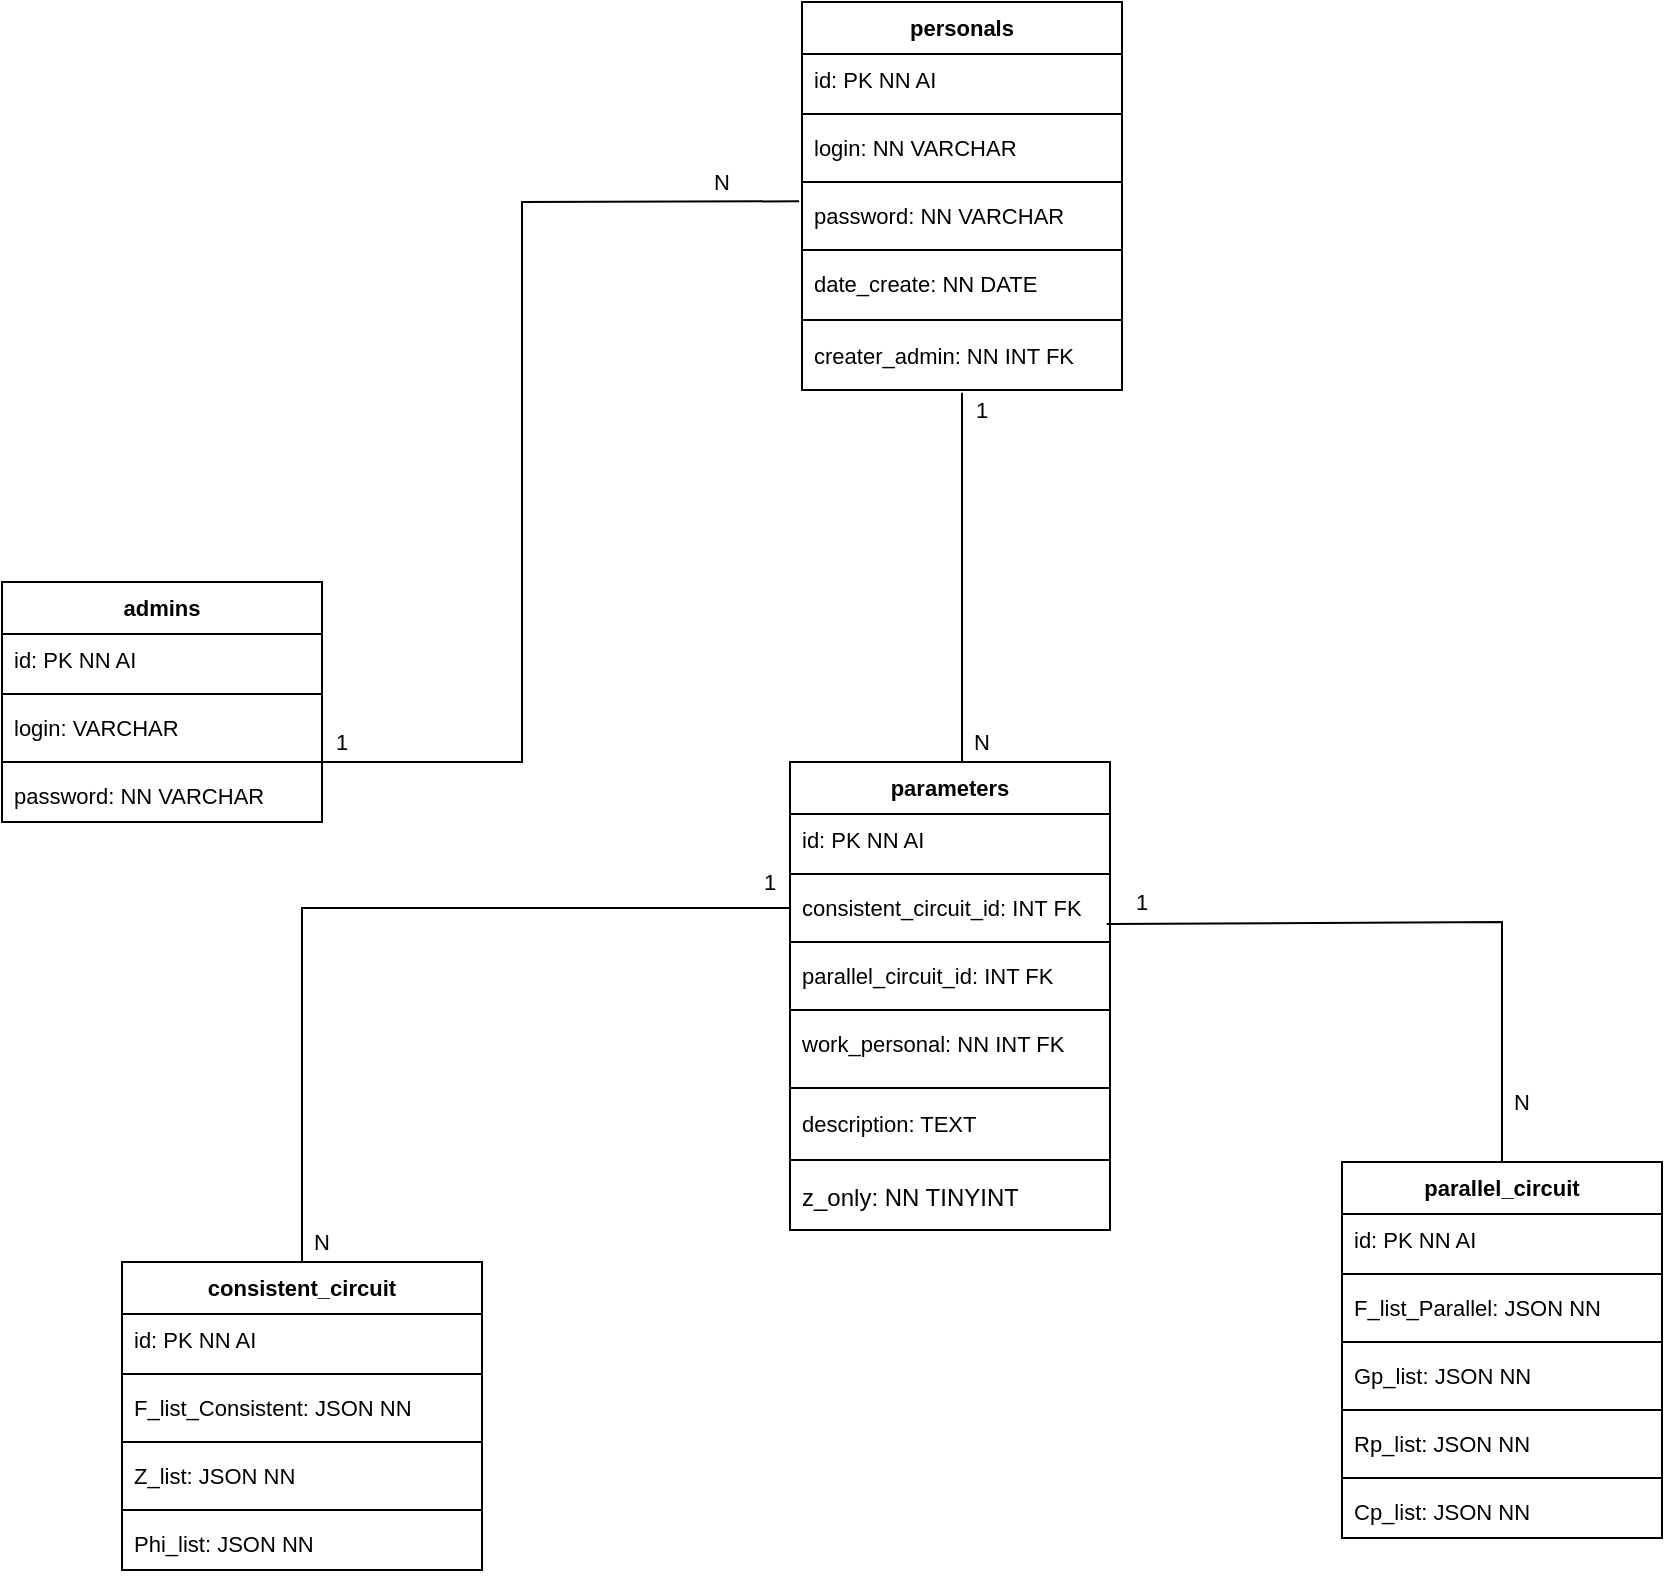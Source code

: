 <mxfile version="21.2.3" type="device">
  <diagram id="OtYZnX7mGi9Z4rE8U8-V" name="Страница 1">
    <mxGraphModel dx="1002" dy="553" grid="1" gridSize="10" guides="1" tooltips="1" connect="1" arrows="1" fold="1" page="1" pageScale="1" pageWidth="827" pageHeight="1169" math="0" shadow="0">
      <root>
        <mxCell id="0" />
        <mxCell id="1" parent="0" />
        <mxCell id="_qsPFUIzuequWy3e2NQn-9" value="admins&lt;br style=&quot;font-size: 11px;&quot;&gt;" style="swimlane;fontStyle=1;align=center;verticalAlign=top;childLayout=stackLayout;horizontal=1;startSize=26;horizontalStack=0;resizeParent=1;resizeParentMax=0;resizeLast=0;collapsible=1;marginBottom=0;whiteSpace=wrap;html=1;fontSize=11;" parent="1" vertex="1">
          <mxGeometry x="20" y="310" width="160" height="120" as="geometry" />
        </mxCell>
        <mxCell id="_qsPFUIzuequWy3e2NQn-10" value="id: PK NN AI" style="text;align=left;verticalAlign=top;spacingLeft=4;spacingRight=4;overflow=hidden;rotatable=0;points=[[0,0.5],[1,0.5]];portConstraint=eastwest;whiteSpace=wrap;html=1;fontSize=11;" parent="_qsPFUIzuequWy3e2NQn-9" vertex="1">
          <mxGeometry y="26" width="160" height="26" as="geometry" />
        </mxCell>
        <mxCell id="_qsPFUIzuequWy3e2NQn-11" value="" style="line;strokeWidth=1;align=left;verticalAlign=middle;spacingTop=-1;spacingLeft=3;spacingRight=3;rotatable=0;labelPosition=right;points=[];portConstraint=eastwest;fontSize=11;" parent="_qsPFUIzuequWy3e2NQn-9" vertex="1">
          <mxGeometry y="52" width="160" height="8" as="geometry" />
        </mxCell>
        <mxCell id="_qsPFUIzuequWy3e2NQn-12" value="login: VARCHAR&lt;br style=&quot;font-size: 11px;&quot;&gt;" style="text;align=left;verticalAlign=top;spacingLeft=4;spacingRight=4;overflow=hidden;rotatable=0;points=[[0,0.5],[1,0.5]];portConstraint=eastwest;whiteSpace=wrap;html=1;fontSize=11;" parent="_qsPFUIzuequWy3e2NQn-9" vertex="1">
          <mxGeometry y="60" width="160" height="26" as="geometry" />
        </mxCell>
        <mxCell id="_qsPFUIzuequWy3e2NQn-13" value="" style="line;strokeWidth=1;align=left;verticalAlign=middle;spacingTop=-1;spacingLeft=3;spacingRight=3;rotatable=0;labelPosition=right;points=[];portConstraint=eastwest;fontSize=11;" parent="_qsPFUIzuequWy3e2NQn-9" vertex="1">
          <mxGeometry y="86" width="160" height="8" as="geometry" />
        </mxCell>
        <mxCell id="_qsPFUIzuequWy3e2NQn-14" value="password: NN VARCHAR" style="text;align=left;verticalAlign=top;spacingLeft=4;spacingRight=4;overflow=hidden;rotatable=0;points=[[0,0.5],[1,0.5]];portConstraint=eastwest;whiteSpace=wrap;html=1;fontSize=11;" parent="_qsPFUIzuequWy3e2NQn-9" vertex="1">
          <mxGeometry y="94" width="160" height="26" as="geometry" />
        </mxCell>
        <mxCell id="_qsPFUIzuequWy3e2NQn-24" value="personals&lt;br style=&quot;font-size: 11px;&quot;&gt;" style="swimlane;fontStyle=1;align=center;verticalAlign=top;childLayout=stackLayout;horizontal=1;startSize=26;horizontalStack=0;resizeParent=1;resizeParentMax=0;resizeLast=0;collapsible=1;marginBottom=0;whiteSpace=wrap;html=1;fontSize=11;" parent="1" vertex="1">
          <mxGeometry x="420" y="20" width="160" height="194" as="geometry" />
        </mxCell>
        <mxCell id="_qsPFUIzuequWy3e2NQn-25" value="id: PK NN AI" style="text;align=left;verticalAlign=top;spacingLeft=4;spacingRight=4;overflow=hidden;rotatable=0;points=[[0,0.5],[1,0.5]];portConstraint=eastwest;whiteSpace=wrap;html=1;fontSize=11;" parent="_qsPFUIzuequWy3e2NQn-24" vertex="1">
          <mxGeometry y="26" width="160" height="26" as="geometry" />
        </mxCell>
        <mxCell id="_qsPFUIzuequWy3e2NQn-26" value="" style="line;strokeWidth=1;align=left;verticalAlign=middle;spacingTop=-1;spacingLeft=3;spacingRight=3;rotatable=0;labelPosition=right;points=[];portConstraint=eastwest;fontSize=11;" parent="_qsPFUIzuequWy3e2NQn-24" vertex="1">
          <mxGeometry y="52" width="160" height="8" as="geometry" />
        </mxCell>
        <mxCell id="_qsPFUIzuequWy3e2NQn-27" value="login: NN VARCHAR" style="text;align=left;verticalAlign=top;spacingLeft=4;spacingRight=4;overflow=hidden;rotatable=0;points=[[0,0.5],[1,0.5]];portConstraint=eastwest;whiteSpace=wrap;html=1;fontSize=11;" parent="_qsPFUIzuequWy3e2NQn-24" vertex="1">
          <mxGeometry y="60" width="160" height="26" as="geometry" />
        </mxCell>
        <mxCell id="_qsPFUIzuequWy3e2NQn-28" value="" style="line;strokeWidth=1;align=left;verticalAlign=middle;spacingTop=-1;spacingLeft=3;spacingRight=3;rotatable=0;labelPosition=right;points=[];portConstraint=eastwest;fontSize=11;" parent="_qsPFUIzuequWy3e2NQn-24" vertex="1">
          <mxGeometry y="86" width="160" height="8" as="geometry" />
        </mxCell>
        <mxCell id="_qsPFUIzuequWy3e2NQn-29" value="&lt;font style=&quot;font-size: 11px;&quot;&gt;password: NN VARCHAR&lt;/font&gt;" style="text;align=left;verticalAlign=top;spacingLeft=4;spacingRight=4;overflow=hidden;rotatable=0;points=[[0,0.5],[1,0.5]];portConstraint=eastwest;whiteSpace=wrap;html=1;fontSize=11;" parent="_qsPFUIzuequWy3e2NQn-24" vertex="1">
          <mxGeometry y="94" width="160" height="26" as="geometry" />
        </mxCell>
        <mxCell id="_qsPFUIzuequWy3e2NQn-30" value="" style="line;strokeWidth=1;align=left;verticalAlign=middle;spacingTop=-1;spacingLeft=3;spacingRight=3;rotatable=0;labelPosition=right;points=[];portConstraint=eastwest;fontSize=11;" parent="_qsPFUIzuequWy3e2NQn-24" vertex="1">
          <mxGeometry y="120" width="160" height="8" as="geometry" />
        </mxCell>
        <mxCell id="_qsPFUIzuequWy3e2NQn-31" value="date_create: NN DATE" style="text;align=left;verticalAlign=top;spacingLeft=4;spacingRight=4;overflow=hidden;rotatable=0;points=[[0,0.5],[1,0.5]];portConstraint=eastwest;whiteSpace=wrap;html=1;fontSize=11;" parent="_qsPFUIzuequWy3e2NQn-24" vertex="1">
          <mxGeometry y="128" width="160" height="26" as="geometry" />
        </mxCell>
        <mxCell id="_qsPFUIzuequWy3e2NQn-38" value="" style="line;strokeWidth=1;rotatable=0;dashed=0;labelPosition=right;align=left;verticalAlign=middle;spacingTop=0;spacingLeft=6;points=[];portConstraint=eastwest;fontSize=11;" parent="_qsPFUIzuequWy3e2NQn-24" vertex="1">
          <mxGeometry y="154" width="160" height="10" as="geometry" />
        </mxCell>
        <mxCell id="_qsPFUIzuequWy3e2NQn-37" value="creater_admin: NN INT FK&lt;br style=&quot;font-size: 11px;&quot;&gt;" style="text;strokeColor=none;fillColor=none;spacingLeft=4;spacingRight=4;overflow=hidden;rotatable=0;points=[[0,0.5],[1,0.5]];portConstraint=eastwest;fontSize=11;whiteSpace=wrap;html=1;" parent="_qsPFUIzuequWy3e2NQn-24" vertex="1">
          <mxGeometry y="164" width="160" height="30" as="geometry" />
        </mxCell>
        <mxCell id="_qsPFUIzuequWy3e2NQn-44" value="" style="endArrow=none;html=1;rounded=0;exitX=1;exitY=0.75;exitDx=0;exitDy=0;entryX=-0.009;entryY=0.217;entryDx=0;entryDy=0;entryPerimeter=0;fontSize=11;" parent="1" source="_qsPFUIzuequWy3e2NQn-9" target="_qsPFUIzuequWy3e2NQn-29" edge="1">
          <mxGeometry width="50" height="50" relative="1" as="geometry">
            <mxPoint x="270" y="250" as="sourcePoint" />
            <mxPoint x="310" y="70" as="targetPoint" />
            <Array as="points">
              <mxPoint x="280" y="400" />
              <mxPoint x="280" y="220" />
              <mxPoint x="280" y="120" />
            </Array>
          </mxGeometry>
        </mxCell>
        <mxCell id="_qsPFUIzuequWy3e2NQn-46" value="N" style="text;html=1;align=center;verticalAlign=middle;whiteSpace=wrap;rounded=0;fontSize=11;" parent="1" vertex="1">
          <mxGeometry x="370" y="100" width="20" height="20" as="geometry" />
        </mxCell>
        <mxCell id="_qsPFUIzuequWy3e2NQn-47" value="" style="endArrow=none;html=1;rounded=0;entryX=0.5;entryY=1.045;entryDx=0;entryDy=0;entryPerimeter=0;fontSize=11;" parent="1" target="_qsPFUIzuequWy3e2NQn-37" edge="1">
          <mxGeometry width="50" height="50" relative="1" as="geometry">
            <mxPoint x="500" y="400" as="sourcePoint" />
            <mxPoint x="670" y="100" as="targetPoint" />
            <Array as="points">
              <mxPoint x="500" y="340" />
              <mxPoint x="500" y="300" />
              <mxPoint x="500" y="250" />
            </Array>
          </mxGeometry>
        </mxCell>
        <mxCell id="_qsPFUIzuequWy3e2NQn-48" value="1" style="text;html=1;align=center;verticalAlign=middle;whiteSpace=wrap;rounded=0;fontSize=11;" parent="1" vertex="1">
          <mxGeometry x="500" y="214" width="20" height="20" as="geometry" />
        </mxCell>
        <mxCell id="_qsPFUIzuequWy3e2NQn-49" value="N" style="text;html=1;align=center;verticalAlign=middle;whiteSpace=wrap;rounded=0;fontSize=11;" parent="1" vertex="1">
          <mxGeometry x="500" y="380" width="20" height="20" as="geometry" />
        </mxCell>
        <mxCell id="FE76Vu3ZwONMEtlXTHDQ-6" value="1" style="text;html=1;align=center;verticalAlign=middle;whiteSpace=wrap;rounded=0;fontSize=11;" parent="1" vertex="1">
          <mxGeometry x="180" y="380" width="20" height="20" as="geometry" />
        </mxCell>
        <mxCell id="A6NE80T4TAQlHc2OVtD5-1" value="consistent_circuit" style="swimlane;fontStyle=1;align=center;verticalAlign=top;childLayout=stackLayout;horizontal=1;startSize=26;horizontalStack=0;resizeParent=1;resizeParentMax=0;resizeLast=0;collapsible=1;marginBottom=0;whiteSpace=wrap;html=1;fontSize=11;" parent="1" vertex="1">
          <mxGeometry x="80" y="650" width="180" height="154" as="geometry" />
        </mxCell>
        <mxCell id="A6NE80T4TAQlHc2OVtD5-2" value="id: PK NN AI" style="text;align=left;verticalAlign=top;spacingLeft=4;spacingRight=4;overflow=hidden;rotatable=0;points=[[0,0.5],[1,0.5]];portConstraint=eastwest;whiteSpace=wrap;html=1;fontSize=11;" parent="A6NE80T4TAQlHc2OVtD5-1" vertex="1">
          <mxGeometry y="26" width="180" height="26" as="geometry" />
        </mxCell>
        <mxCell id="A6NE80T4TAQlHc2OVtD5-3" value="" style="line;strokeWidth=1;align=left;verticalAlign=middle;spacingTop=-1;spacingLeft=3;spacingRight=3;rotatable=0;labelPosition=right;points=[];portConstraint=eastwest;fontSize=11;" parent="A6NE80T4TAQlHc2OVtD5-1" vertex="1">
          <mxGeometry y="52" width="180" height="8" as="geometry" />
        </mxCell>
        <mxCell id="A6NE80T4TAQlHc2OVtD5-4" value="F_list_Consistent: JSON&amp;nbsp;NN" style="text;align=left;verticalAlign=top;spacingLeft=4;spacingRight=4;overflow=hidden;rotatable=0;points=[[0,0.5],[1,0.5]];portConstraint=eastwest;whiteSpace=wrap;html=1;fontSize=11;" parent="A6NE80T4TAQlHc2OVtD5-1" vertex="1">
          <mxGeometry y="60" width="180" height="26" as="geometry" />
        </mxCell>
        <mxCell id="A6NE80T4TAQlHc2OVtD5-22" value="" style="line;strokeWidth=1;align=left;verticalAlign=middle;spacingTop=-1;spacingLeft=3;spacingRight=3;rotatable=0;labelPosition=right;points=[];portConstraint=eastwest;fontSize=11;" parent="A6NE80T4TAQlHc2OVtD5-1" vertex="1">
          <mxGeometry y="86" width="180" height="8" as="geometry" />
        </mxCell>
        <mxCell id="A6NE80T4TAQlHc2OVtD5-21" value="Z_list: JSON&amp;nbsp;NN" style="text;align=left;verticalAlign=top;spacingLeft=4;spacingRight=4;overflow=hidden;rotatable=0;points=[[0,0.5],[1,0.5]];portConstraint=eastwest;whiteSpace=wrap;html=1;fontSize=11;" parent="A6NE80T4TAQlHc2OVtD5-1" vertex="1">
          <mxGeometry y="94" width="180" height="26" as="geometry" />
        </mxCell>
        <mxCell id="A6NE80T4TAQlHc2OVtD5-27" value="" style="line;strokeWidth=1;align=left;verticalAlign=middle;spacingTop=-1;spacingLeft=3;spacingRight=3;rotatable=0;labelPosition=right;points=[];portConstraint=eastwest;fontSize=11;" parent="A6NE80T4TAQlHc2OVtD5-1" vertex="1">
          <mxGeometry y="120" width="180" height="8" as="geometry" />
        </mxCell>
        <mxCell id="A6NE80T4TAQlHc2OVtD5-23" value="Phi_list: JSON&amp;nbsp;NN" style="text;align=left;verticalAlign=top;spacingLeft=4;spacingRight=4;overflow=hidden;rotatable=0;points=[[0,0.5],[1,0.5]];portConstraint=eastwest;whiteSpace=wrap;html=1;fontSize=11;" parent="A6NE80T4TAQlHc2OVtD5-1" vertex="1">
          <mxGeometry y="128" width="180" height="26" as="geometry" />
        </mxCell>
        <mxCell id="A6NE80T4TAQlHc2OVtD5-29" value="parallel_circuit" style="swimlane;fontStyle=1;align=center;verticalAlign=top;childLayout=stackLayout;horizontal=1;startSize=26;horizontalStack=0;resizeParent=1;resizeParentMax=0;resizeLast=0;collapsible=1;marginBottom=0;whiteSpace=wrap;html=1;fontSize=11;" parent="1" vertex="1">
          <mxGeometry x="690" y="600" width="160" height="188" as="geometry" />
        </mxCell>
        <mxCell id="A6NE80T4TAQlHc2OVtD5-30" value="id: PK NN AI" style="text;align=left;verticalAlign=top;spacingLeft=4;spacingRight=4;overflow=hidden;rotatable=0;points=[[0,0.5],[1,0.5]];portConstraint=eastwest;whiteSpace=wrap;html=1;fontSize=11;" parent="A6NE80T4TAQlHc2OVtD5-29" vertex="1">
          <mxGeometry y="26" width="160" height="26" as="geometry" />
        </mxCell>
        <mxCell id="A6NE80T4TAQlHc2OVtD5-31" value="" style="line;strokeWidth=1;align=left;verticalAlign=middle;spacingTop=-1;spacingLeft=3;spacingRight=3;rotatable=0;labelPosition=right;points=[];portConstraint=eastwest;fontSize=11;" parent="A6NE80T4TAQlHc2OVtD5-29" vertex="1">
          <mxGeometry y="52" width="160" height="8" as="geometry" />
        </mxCell>
        <mxCell id="A6NE80T4TAQlHc2OVtD5-44" value="F_list_Parallel: JSON&amp;nbsp;NN" style="text;align=left;verticalAlign=top;spacingLeft=4;spacingRight=4;overflow=hidden;rotatable=0;points=[[0,0.5],[1,0.5]];portConstraint=eastwest;whiteSpace=wrap;html=1;fontSize=11;" parent="A6NE80T4TAQlHc2OVtD5-29" vertex="1">
          <mxGeometry y="60" width="160" height="26" as="geometry" />
        </mxCell>
        <mxCell id="A6NE80T4TAQlHc2OVtD5-33" value="" style="line;strokeWidth=1;align=left;verticalAlign=middle;spacingTop=-1;spacingLeft=3;spacingRight=3;rotatable=0;labelPosition=right;points=[];portConstraint=eastwest;fontSize=11;" parent="A6NE80T4TAQlHc2OVtD5-29" vertex="1">
          <mxGeometry y="86" width="160" height="8" as="geometry" />
        </mxCell>
        <mxCell id="A6NE80T4TAQlHc2OVtD5-32" value="Gp_list: JSON NN" style="text;align=left;verticalAlign=top;spacingLeft=4;spacingRight=4;overflow=hidden;rotatable=0;points=[[0,0.5],[1,0.5]];portConstraint=eastwest;whiteSpace=wrap;html=1;fontSize=11;" parent="A6NE80T4TAQlHc2OVtD5-29" vertex="1">
          <mxGeometry y="94" width="160" height="26" as="geometry" />
        </mxCell>
        <mxCell id="A6NE80T4TAQlHc2OVtD5-35" value="" style="line;strokeWidth=1;align=left;verticalAlign=middle;spacingTop=-1;spacingLeft=3;spacingRight=3;rotatable=0;labelPosition=right;points=[];portConstraint=eastwest;fontSize=11;" parent="A6NE80T4TAQlHc2OVtD5-29" vertex="1">
          <mxGeometry y="120" width="160" height="8" as="geometry" />
        </mxCell>
        <mxCell id="A6NE80T4TAQlHc2OVtD5-34" value="Rp_list: JSON&amp;nbsp;NN" style="text;align=left;verticalAlign=top;spacingLeft=4;spacingRight=4;overflow=hidden;rotatable=0;points=[[0,0.5],[1,0.5]];portConstraint=eastwest;whiteSpace=wrap;html=1;fontSize=11;" parent="A6NE80T4TAQlHc2OVtD5-29" vertex="1">
          <mxGeometry y="128" width="160" height="26" as="geometry" />
        </mxCell>
        <mxCell id="A6NE80T4TAQlHc2OVtD5-43" value="" style="line;strokeWidth=1;align=left;verticalAlign=middle;spacingTop=-1;spacingLeft=3;spacingRight=3;rotatable=0;labelPosition=right;points=[];portConstraint=eastwest;fontSize=11;" parent="A6NE80T4TAQlHc2OVtD5-29" vertex="1">
          <mxGeometry y="154" width="160" height="8" as="geometry" />
        </mxCell>
        <mxCell id="A6NE80T4TAQlHc2OVtD5-36" value="Cp_list: JSON&amp;nbsp;NN" style="text;align=left;verticalAlign=top;spacingLeft=4;spacingRight=4;overflow=hidden;rotatable=0;points=[[0,0.5],[1,0.5]];portConstraint=eastwest;whiteSpace=wrap;html=1;fontSize=11;" parent="A6NE80T4TAQlHc2OVtD5-29" vertex="1">
          <mxGeometry y="162" width="160" height="26" as="geometry" />
        </mxCell>
        <mxCell id="A6NE80T4TAQlHc2OVtD5-47" value="parameters" style="swimlane;fontStyle=1;align=center;verticalAlign=top;childLayout=stackLayout;horizontal=1;startSize=26;horizontalStack=0;resizeParent=1;resizeParentMax=0;resizeLast=0;collapsible=1;marginBottom=0;whiteSpace=wrap;html=1;fontSize=11;" parent="1" vertex="1">
          <mxGeometry x="414" y="400" width="160" height="234" as="geometry" />
        </mxCell>
        <mxCell id="A6NE80T4TAQlHc2OVtD5-48" value="id: PK NN AI" style="text;align=left;verticalAlign=top;spacingLeft=4;spacingRight=4;overflow=hidden;rotatable=0;points=[[0,0.5],[1,0.5]];portConstraint=eastwest;whiteSpace=wrap;html=1;fontSize=11;" parent="A6NE80T4TAQlHc2OVtD5-47" vertex="1">
          <mxGeometry y="26" width="160" height="26" as="geometry" />
        </mxCell>
        <mxCell id="A6NE80T4TAQlHc2OVtD5-49" value="" style="line;strokeWidth=1;align=left;verticalAlign=middle;spacingTop=-1;spacingLeft=3;spacingRight=3;rotatable=0;labelPosition=right;points=[];portConstraint=eastwest;fontSize=11;" parent="A6NE80T4TAQlHc2OVtD5-47" vertex="1">
          <mxGeometry y="52" width="160" height="8" as="geometry" />
        </mxCell>
        <mxCell id="A6NE80T4TAQlHc2OVtD5-50" value="consistent_circuit_id: INT FK" style="text;align=left;verticalAlign=top;spacingLeft=4;spacingRight=4;overflow=hidden;rotatable=0;points=[[0,0.5],[1,0.5]];portConstraint=eastwest;whiteSpace=wrap;html=1;fontSize=11;" parent="A6NE80T4TAQlHc2OVtD5-47" vertex="1">
          <mxGeometry y="60" width="160" height="26" as="geometry" />
        </mxCell>
        <mxCell id="A6NE80T4TAQlHc2OVtD5-51" value="" style="line;strokeWidth=1;align=left;verticalAlign=middle;spacingTop=-1;spacingLeft=3;spacingRight=3;rotatable=0;labelPosition=right;points=[];portConstraint=eastwest;fontSize=11;" parent="A6NE80T4TAQlHc2OVtD5-47" vertex="1">
          <mxGeometry y="86" width="160" height="8" as="geometry" />
        </mxCell>
        <mxCell id="A6NE80T4TAQlHc2OVtD5-52" value="parallel_circuit_id: INT FK" style="text;align=left;verticalAlign=top;spacingLeft=4;spacingRight=4;overflow=hidden;rotatable=0;points=[[0,0.5],[1,0.5]];portConstraint=eastwest;whiteSpace=wrap;html=1;fontSize=11;" parent="A6NE80T4TAQlHc2OVtD5-47" vertex="1">
          <mxGeometry y="94" width="160" height="26" as="geometry" />
        </mxCell>
        <mxCell id="A6NE80T4TAQlHc2OVtD5-53" value="" style="line;strokeWidth=1;align=left;verticalAlign=middle;spacingTop=-1;spacingLeft=3;spacingRight=3;rotatable=0;labelPosition=right;points=[];portConstraint=eastwest;fontSize=11;" parent="A6NE80T4TAQlHc2OVtD5-47" vertex="1">
          <mxGeometry y="120" width="160" height="8" as="geometry" />
        </mxCell>
        <mxCell id="00EKu0Gm5jGO197i8THi-1" value="work_personal: NN INT FK&lt;br style=&quot;font-size: 11px;&quot;&gt;" style="text;strokeColor=none;fillColor=none;spacingLeft=4;spacingRight=4;overflow=hidden;rotatable=0;points=[[0,0.5],[1,0.5]];portConstraint=eastwest;fontSize=11;whiteSpace=wrap;html=1;" vertex="1" parent="A6NE80T4TAQlHc2OVtD5-47">
          <mxGeometry y="128" width="160" height="30" as="geometry" />
        </mxCell>
        <mxCell id="00EKu0Gm5jGO197i8THi-13" value="" style="line;strokeWidth=1;rotatable=0;dashed=0;labelPosition=right;align=left;verticalAlign=middle;spacingTop=0;spacingLeft=6;points=[];portConstraint=eastwest;fontSize=11;" vertex="1" parent="A6NE80T4TAQlHc2OVtD5-47">
          <mxGeometry y="158" width="160" height="10" as="geometry" />
        </mxCell>
        <mxCell id="A6NE80T4TAQlHc2OVtD5-54" value="description: TEXT" style="text;align=left;verticalAlign=top;spacingLeft=4;spacingRight=4;overflow=hidden;rotatable=0;points=[[0,0.5],[1,0.5]];portConstraint=eastwest;whiteSpace=wrap;html=1;fontSize=11;" parent="A6NE80T4TAQlHc2OVtD5-47" vertex="1">
          <mxGeometry y="168" width="160" height="26" as="geometry" />
        </mxCell>
        <mxCell id="00EKu0Gm5jGO197i8THi-15" value="" style="line;strokeWidth=1;rotatable=0;dashed=0;labelPosition=right;align=left;verticalAlign=middle;spacingTop=0;spacingLeft=6;points=[];portConstraint=eastwest;" vertex="1" parent="A6NE80T4TAQlHc2OVtD5-47">
          <mxGeometry y="194" width="160" height="10" as="geometry" />
        </mxCell>
        <mxCell id="00EKu0Gm5jGO197i8THi-14" value="z_only: NN TINYINT" style="text;strokeColor=none;fillColor=none;spacingLeft=4;spacingRight=4;overflow=hidden;rotatable=0;points=[[0,0.5],[1,0.5]];portConstraint=eastwest;fontSize=12;whiteSpace=wrap;html=1;" vertex="1" parent="A6NE80T4TAQlHc2OVtD5-47">
          <mxGeometry y="204" width="160" height="30" as="geometry" />
        </mxCell>
        <mxCell id="A6NE80T4TAQlHc2OVtD5-56" value="1" style="text;html=1;align=center;verticalAlign=middle;whiteSpace=wrap;rounded=0;fontSize=11;" parent="1" vertex="1">
          <mxGeometry x="580" y="460" width="20" height="20" as="geometry" />
        </mxCell>
        <mxCell id="A6NE80T4TAQlHc2OVtD5-57" value="N&lt;br style=&quot;font-size: 11px;&quot;&gt;" style="text;html=1;align=center;verticalAlign=middle;whiteSpace=wrap;rounded=0;fontSize=11;" parent="1" vertex="1">
          <mxGeometry x="770" y="560" width="20" height="20" as="geometry" />
        </mxCell>
        <mxCell id="A6NE80T4TAQlHc2OVtD5-60" value="1&lt;br style=&quot;font-size: 11px;&quot;&gt;" style="text;html=1;align=center;verticalAlign=middle;whiteSpace=wrap;rounded=0;fontSize=11;" parent="1" vertex="1">
          <mxGeometry x="394" y="450" width="20" height="20" as="geometry" />
        </mxCell>
        <mxCell id="A6NE80T4TAQlHc2OVtD5-61" value="N" style="text;html=1;align=center;verticalAlign=middle;whiteSpace=wrap;rounded=0;fontSize=11;" parent="1" vertex="1">
          <mxGeometry x="170" y="630" width="20" height="20" as="geometry" />
        </mxCell>
        <mxCell id="FE76Vu3ZwONMEtlXTHDQ-9" value="" style="endArrow=none;html=1;rounded=0;entryX=0;entryY=0.5;entryDx=0;entryDy=0;exitX=0.5;exitY=0;exitDx=0;exitDy=0;fontSize=11;" parent="1" source="A6NE80T4TAQlHc2OVtD5-1" target="A6NE80T4TAQlHc2OVtD5-50" edge="1">
          <mxGeometry width="50" height="50" relative="1" as="geometry">
            <mxPoint x="510" y="670" as="sourcePoint" />
            <mxPoint x="560" y="620" as="targetPoint" />
            <Array as="points">
              <mxPoint x="170" y="473" />
            </Array>
          </mxGeometry>
        </mxCell>
        <mxCell id="FE76Vu3ZwONMEtlXTHDQ-12" value="" style="endArrow=none;html=1;rounded=0;entryX=0.99;entryY=0.81;entryDx=0;entryDy=0;exitX=0.5;exitY=0;exitDx=0;exitDy=0;entryPerimeter=0;fontSize=11;" parent="1" source="A6NE80T4TAQlHc2OVtD5-29" target="A6NE80T4TAQlHc2OVtD5-50" edge="1">
          <mxGeometry width="50" height="50" relative="1" as="geometry">
            <mxPoint x="180" y="660" as="sourcePoint" />
            <mxPoint x="424" y="483" as="targetPoint" />
            <Array as="points">
              <mxPoint x="770" y="480" />
            </Array>
          </mxGeometry>
        </mxCell>
      </root>
    </mxGraphModel>
  </diagram>
</mxfile>

